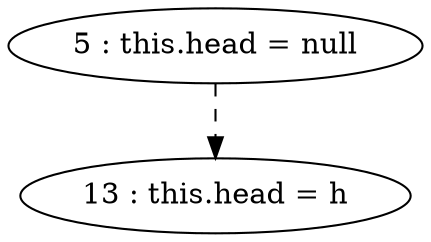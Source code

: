 digraph G {
"5 : this.head = null"
"5 : this.head = null" -> "13 : this.head = h" [style=dashed]
"13 : this.head = h"
}